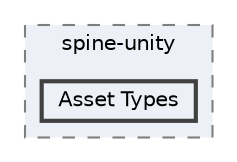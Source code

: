 digraph "external/spine-runtimes/spine-unity/Assets/Spine/Runtime/spine-unity/Asset Types"
{
 // LATEX_PDF_SIZE
  bgcolor="transparent";
  edge [fontname=Helvetica,fontsize=10,labelfontname=Helvetica,labelfontsize=10];
  node [fontname=Helvetica,fontsize=10,shape=box,height=0.2,width=0.4];
  compound=true
  subgraph clusterdir_29312ea1eca7bcd3e4a69dea1c531ce3 {
    graph [ bgcolor="#edf0f7", pencolor="grey50", label="spine-unity", fontname=Helvetica,fontsize=10 style="filled,dashed", URL="dir_29312ea1eca7bcd3e4a69dea1c531ce3.html",tooltip=""]
  dir_5f6060d48f01ae66415b9c499d9ec1fc [label="Asset Types", fillcolor="#edf0f7", color="grey25", style="filled,bold", URL="dir_5f6060d48f01ae66415b9c499d9ec1fc.html",tooltip=""];
  }
}
